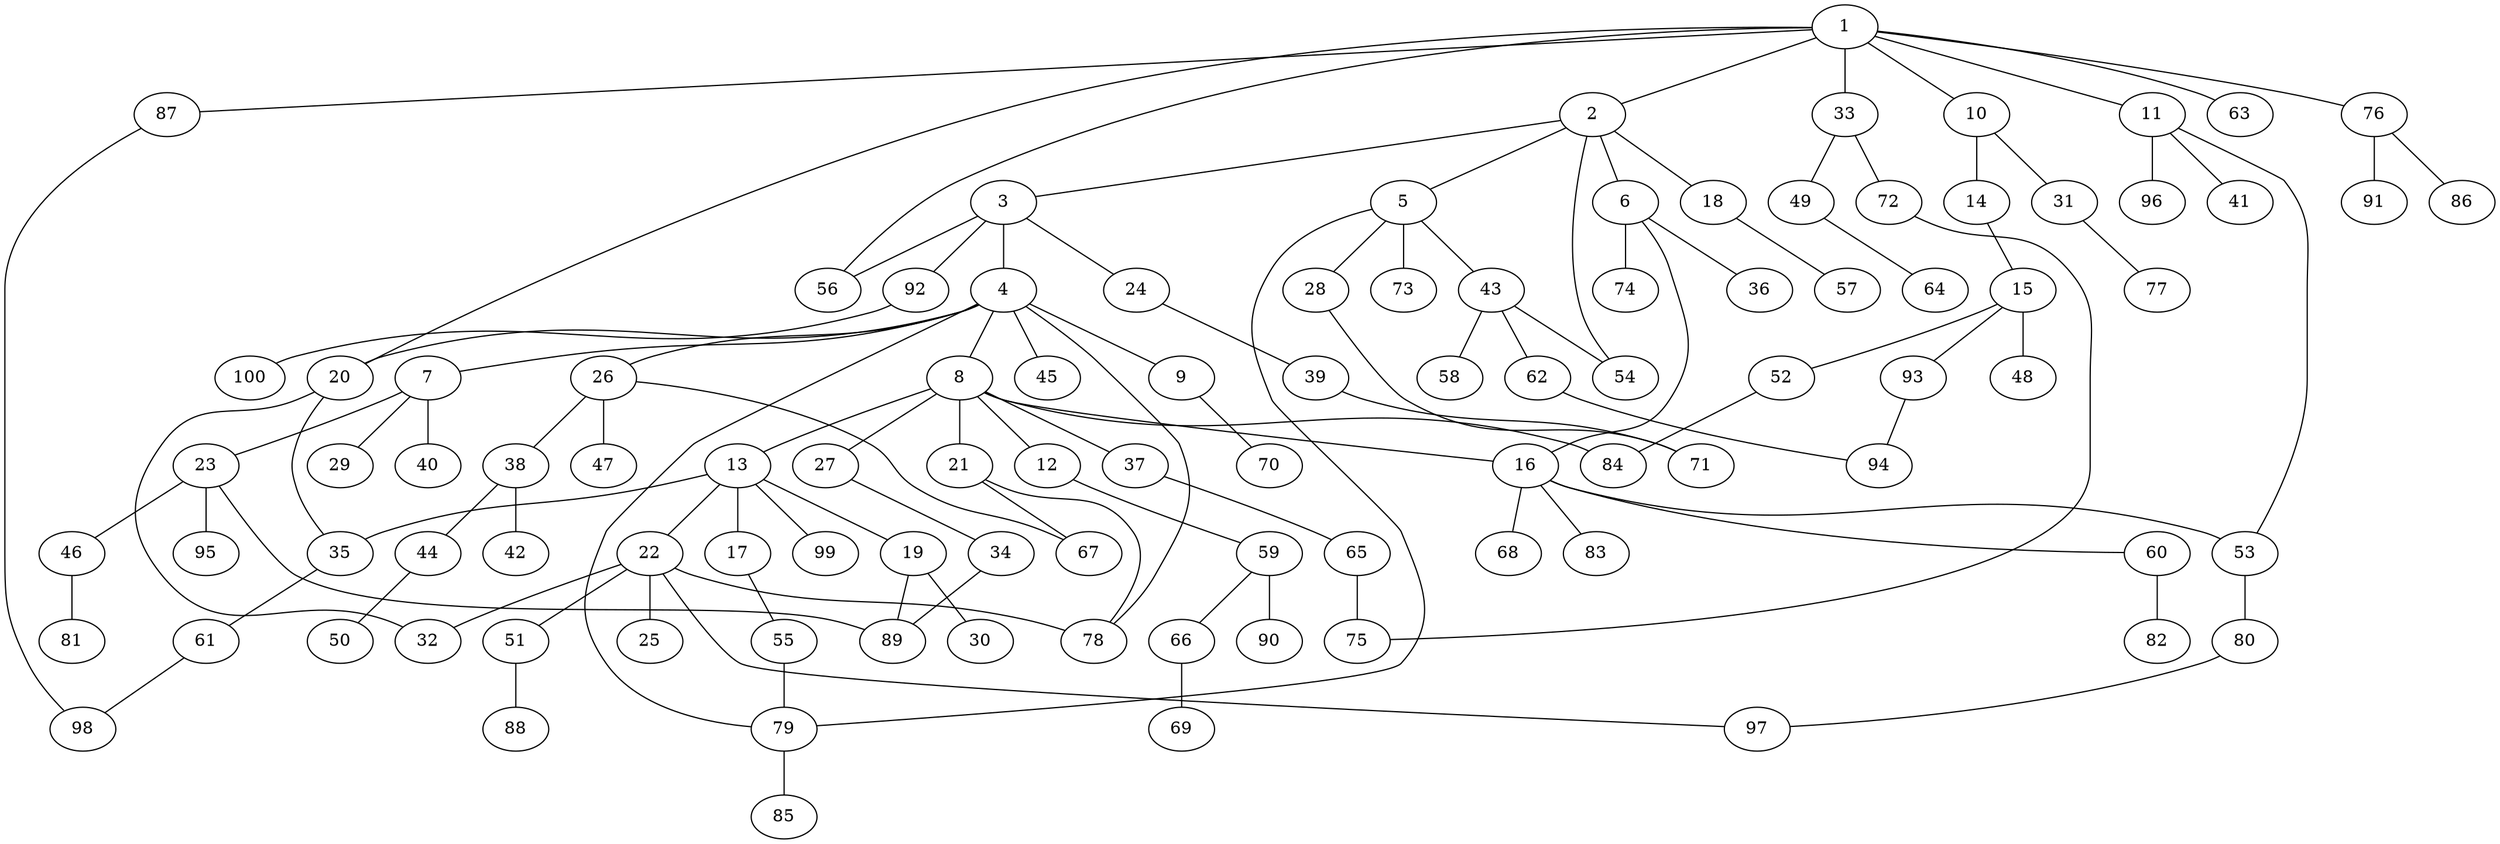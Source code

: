 graph graphname {1--2
1--10
1--11
1--20
1--33
1--56
1--63
1--76
1--87
2--3
2--5
2--6
2--18
2--54
3--4
3--24
3--56
3--92
4--7
4--8
4--9
4--20
4--26
4--45
4--78
4--79
5--28
5--43
5--73
5--79
6--16
6--36
6--74
7--23
7--29
7--40
8--12
8--13
8--16
8--21
8--27
8--37
8--84
9--70
10--14
10--31
11--41
11--53
11--96
12--59
13--17
13--19
13--22
13--35
13--99
14--15
15--48
15--52
15--93
16--53
16--60
16--68
16--83
17--55
18--57
19--30
19--89
20--32
20--35
21--67
21--78
22--25
22--32
22--51
22--78
22--97
23--46
23--89
23--95
24--39
26--38
26--47
26--67
27--34
28--71
31--77
33--49
33--72
34--89
35--61
37--65
38--42
38--44
39--71
43--54
43--58
43--62
44--50
46--81
49--64
51--88
52--84
53--80
55--79
59--66
59--90
60--82
61--98
62--94
65--75
66--69
72--75
76--86
76--91
79--85
80--97
87--98
92--100
93--94
}